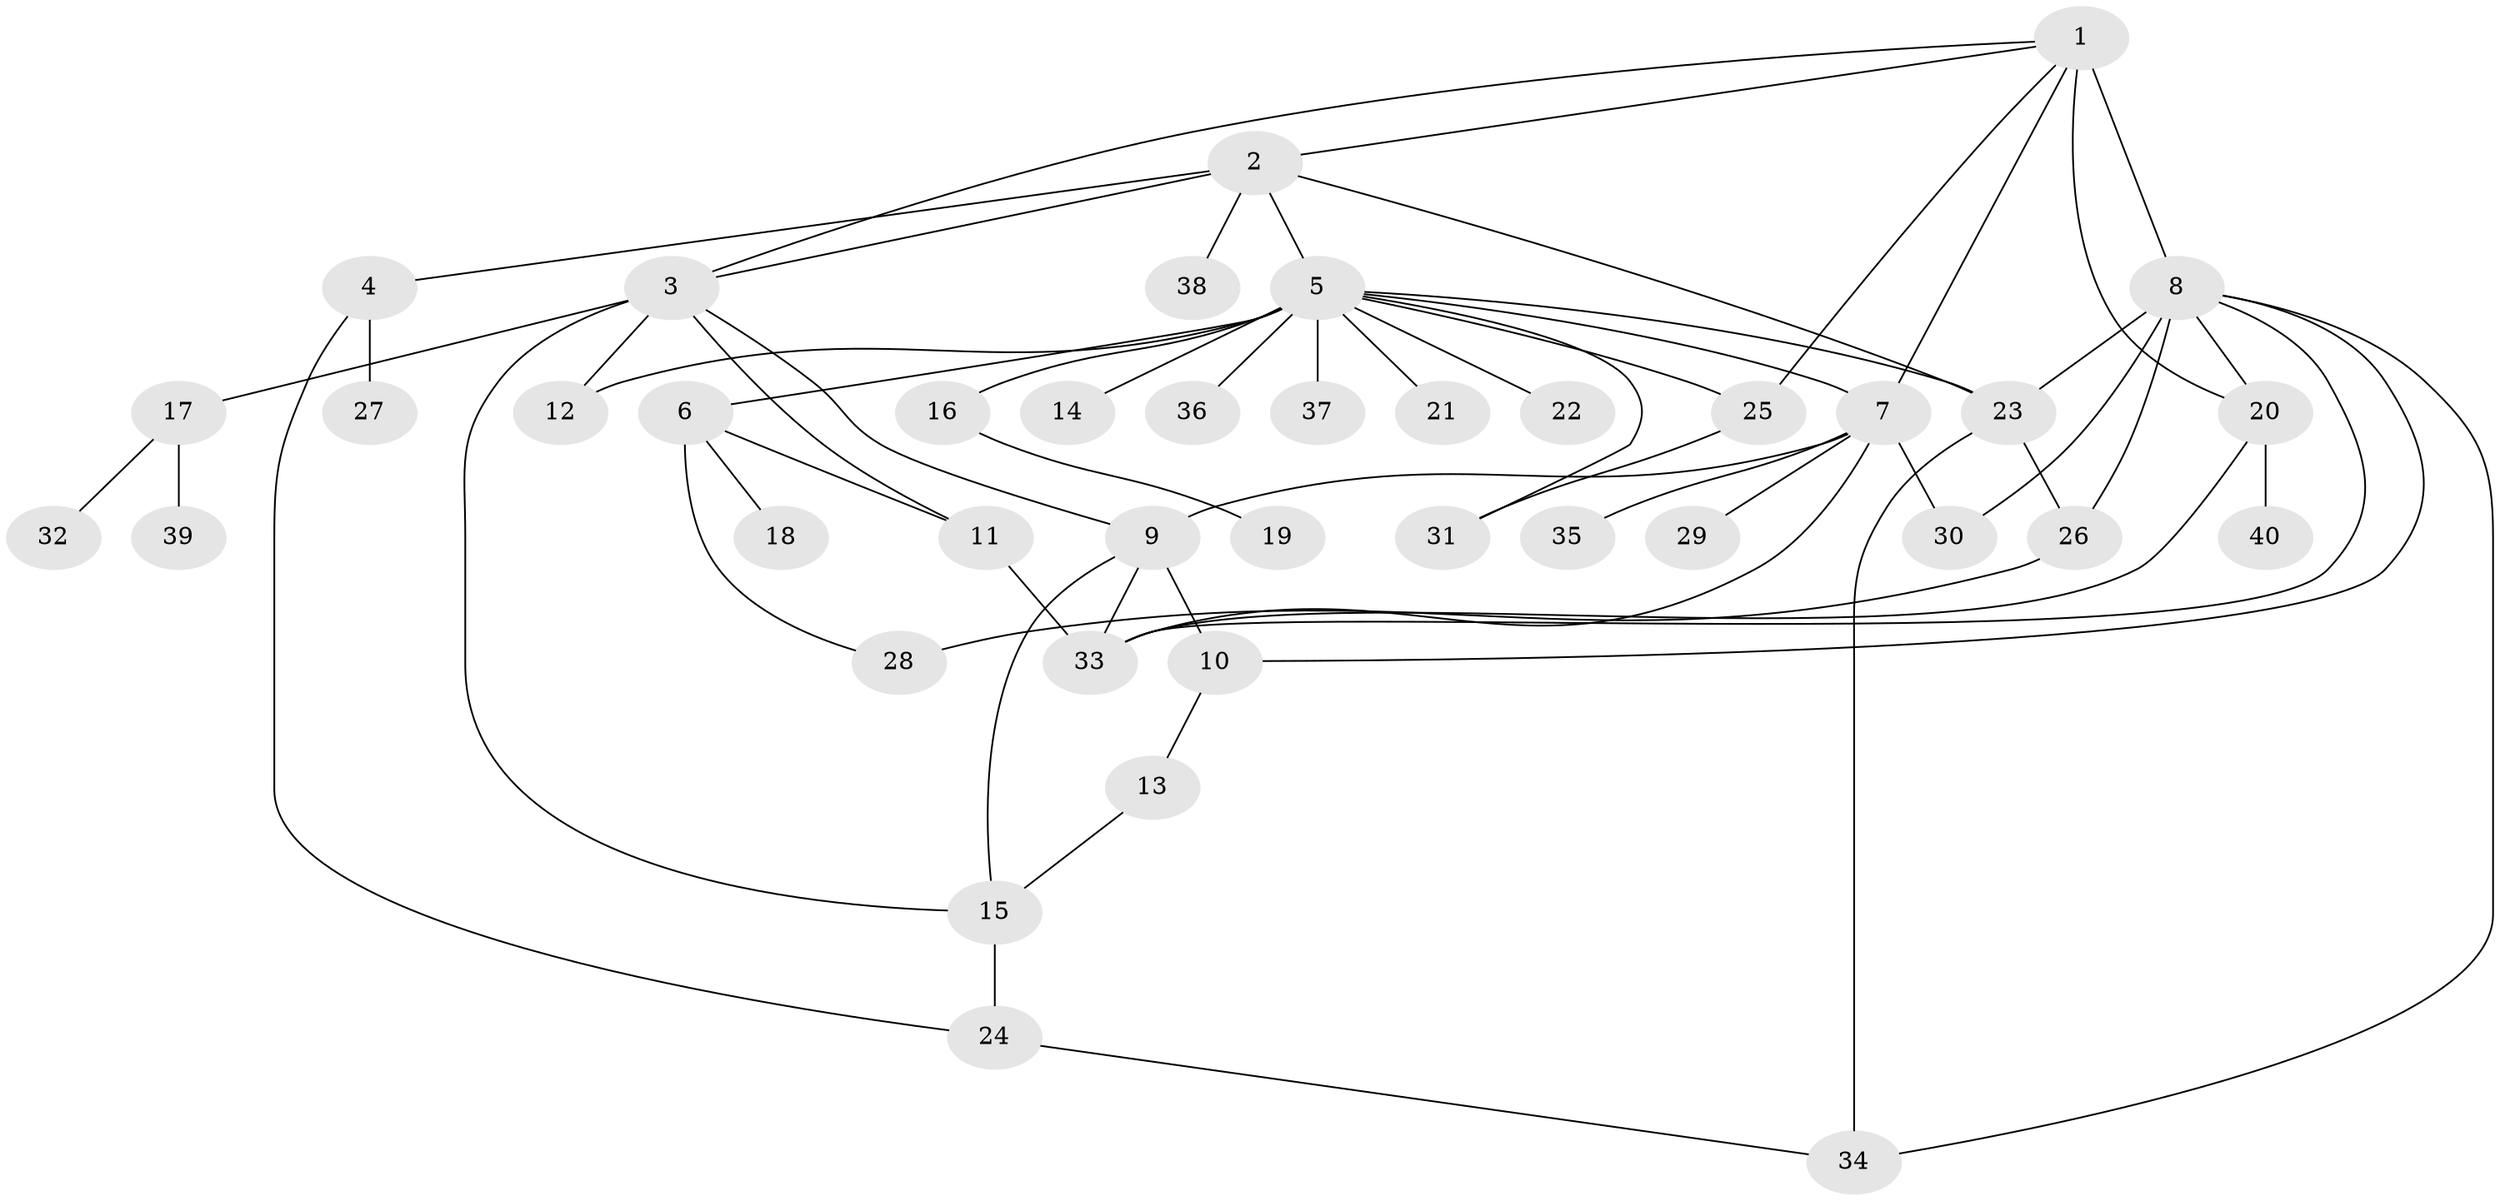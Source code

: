 // original degree distribution, {3: 0.10126582278481013, 15: 0.02531645569620253, 7: 0.06329113924050633, 9: 0.012658227848101266, 4: 0.05063291139240506, 1: 0.4810126582278481, 5: 0.02531645569620253, 12: 0.012658227848101266, 8: 0.012658227848101266, 2: 0.21518987341772153}
// Generated by graph-tools (version 1.1) at 2025/35/03/09/25 02:35:46]
// undirected, 40 vertices, 62 edges
graph export_dot {
graph [start="1"]
  node [color=gray90,style=filled];
  1;
  2;
  3;
  4;
  5;
  6;
  7;
  8;
  9;
  10;
  11;
  12;
  13;
  14;
  15;
  16;
  17;
  18;
  19;
  20;
  21;
  22;
  23;
  24;
  25;
  26;
  27;
  28;
  29;
  30;
  31;
  32;
  33;
  34;
  35;
  36;
  37;
  38;
  39;
  40;
  1 -- 2 [weight=1.0];
  1 -- 3 [weight=1.0];
  1 -- 7 [weight=1.0];
  1 -- 8 [weight=1.0];
  1 -- 20 [weight=6.0];
  1 -- 25 [weight=2.0];
  2 -- 3 [weight=1.0];
  2 -- 4 [weight=1.0];
  2 -- 5 [weight=1.0];
  2 -- 23 [weight=1.0];
  2 -- 38 [weight=1.0];
  3 -- 9 [weight=1.0];
  3 -- 11 [weight=1.0];
  3 -- 12 [weight=2.0];
  3 -- 15 [weight=1.0];
  3 -- 17 [weight=1.0];
  4 -- 24 [weight=1.0];
  4 -- 27 [weight=1.0];
  5 -- 6 [weight=2.0];
  5 -- 7 [weight=1.0];
  5 -- 12 [weight=1.0];
  5 -- 14 [weight=1.0];
  5 -- 16 [weight=1.0];
  5 -- 21 [weight=1.0];
  5 -- 22 [weight=1.0];
  5 -- 23 [weight=1.0];
  5 -- 25 [weight=1.0];
  5 -- 31 [weight=1.0];
  5 -- 36 [weight=1.0];
  5 -- 37 [weight=1.0];
  6 -- 11 [weight=2.0];
  6 -- 18 [weight=1.0];
  6 -- 28 [weight=1.0];
  7 -- 9 [weight=1.0];
  7 -- 29 [weight=1.0];
  7 -- 30 [weight=1.0];
  7 -- 33 [weight=1.0];
  7 -- 35 [weight=1.0];
  8 -- 10 [weight=1.0];
  8 -- 20 [weight=1.0];
  8 -- 23 [weight=3.0];
  8 -- 26 [weight=1.0];
  8 -- 30 [weight=1.0];
  8 -- 33 [weight=1.0];
  8 -- 34 [weight=1.0];
  9 -- 10 [weight=3.0];
  9 -- 15 [weight=1.0];
  9 -- 33 [weight=1.0];
  10 -- 13 [weight=1.0];
  11 -- 33 [weight=3.0];
  13 -- 15 [weight=1.0];
  15 -- 24 [weight=3.0];
  16 -- 19 [weight=1.0];
  17 -- 32 [weight=1.0];
  17 -- 39 [weight=1.0];
  20 -- 33 [weight=1.0];
  20 -- 40 [weight=1.0];
  23 -- 26 [weight=1.0];
  23 -- 34 [weight=1.0];
  24 -- 34 [weight=1.0];
  25 -- 31 [weight=2.0];
  26 -- 28 [weight=2.0];
}
